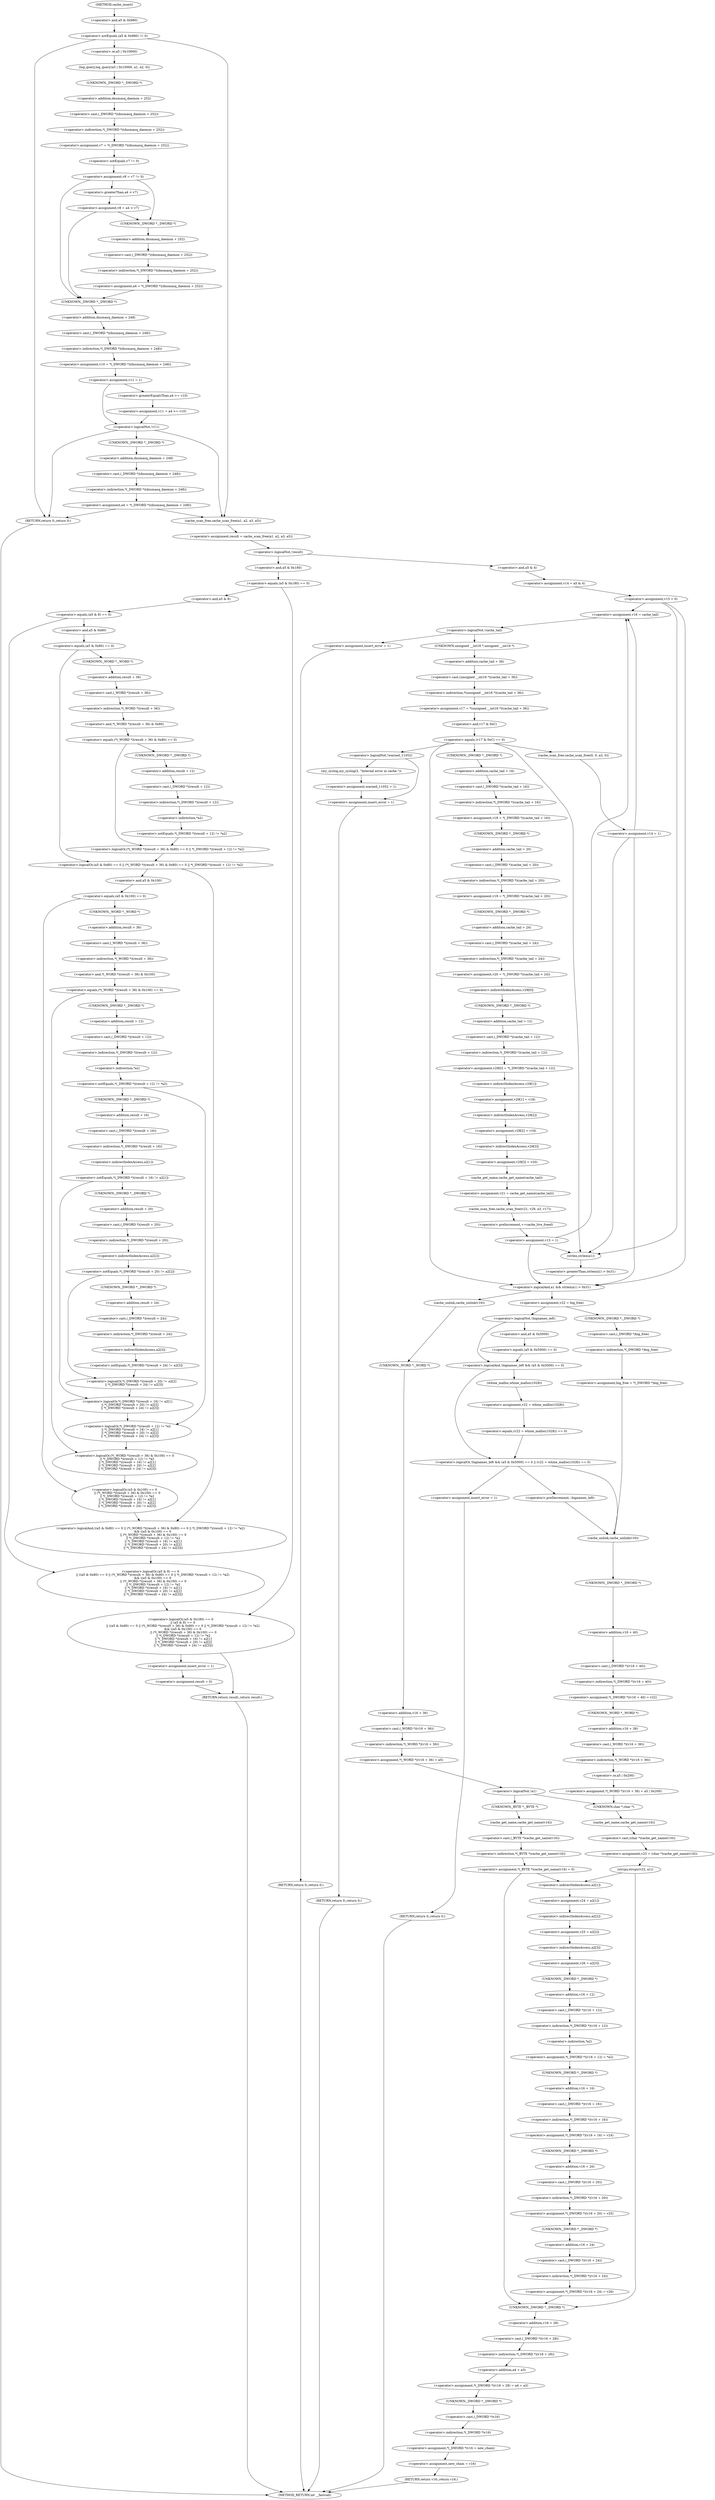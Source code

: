 digraph cache_insert {  
"1000147" [label = "(<operator>.notEquals,(a5 & 0x980) != 0)" ]
"1000148" [label = "(<operator>.and,a5 & 0x980)" ]
"1000153" [label = "(log_query,log_query(a5 | 0x10000, a1, a2, 0))" ]
"1000154" [label = "(<operator>.or,a5 | 0x10000)" ]
"1000160" [label = "(<operator>.assignment,v7 = *(_DWORD *)(dnsmasq_daemon + 252))" ]
"1000162" [label = "(<operator>.indirection,*(_DWORD *)(dnsmasq_daemon + 252))" ]
"1000163" [label = "(<operator>.cast,(_DWORD *)(dnsmasq_daemon + 252))" ]
"1000164" [label = "(UNKNOWN,_DWORD *,_DWORD *)" ]
"1000165" [label = "(<operator>.addition,dnsmasq_daemon + 252)" ]
"1000168" [label = "(<operator>.assignment,v8 = v7 != 0)" ]
"1000170" [label = "(<operator>.notEquals,v7 != 0)" ]
"1000175" [label = "(<operator>.assignment,v8 = a4 > v7)" ]
"1000177" [label = "(<operator>.greaterThan,a4 > v7)" ]
"1000182" [label = "(<operator>.assignment,a4 = *(_DWORD *)(dnsmasq_daemon + 252))" ]
"1000184" [label = "(<operator>.indirection,*(_DWORD *)(dnsmasq_daemon + 252))" ]
"1000185" [label = "(<operator>.cast,(_DWORD *)(dnsmasq_daemon + 252))" ]
"1000186" [label = "(UNKNOWN,_DWORD *,_DWORD *)" ]
"1000187" [label = "(<operator>.addition,dnsmasq_daemon + 252)" ]
"1000190" [label = "(<operator>.assignment,v10 = *(_DWORD *)(dnsmasq_daemon + 248))" ]
"1000192" [label = "(<operator>.indirection,*(_DWORD *)(dnsmasq_daemon + 248))" ]
"1000193" [label = "(<operator>.cast,(_DWORD *)(dnsmasq_daemon + 248))" ]
"1000194" [label = "(UNKNOWN,_DWORD *,_DWORD *)" ]
"1000195" [label = "(<operator>.addition,dnsmasq_daemon + 248)" ]
"1000198" [label = "(<operator>.assignment,v11 = 1)" ]
"1000203" [label = "(<operator>.assignment,v11 = a4 >= v10)" ]
"1000205" [label = "(<operator>.greaterEqualsThan,a4 >= v10)" ]
"1000209" [label = "(<operator>.logicalNot,!v11)" ]
"1000211" [label = "(<operator>.assignment,a4 = *(_DWORD *)(dnsmasq_daemon + 248))" ]
"1000213" [label = "(<operator>.indirection,*(_DWORD *)(dnsmasq_daemon + 248))" ]
"1000214" [label = "(<operator>.cast,(_DWORD *)(dnsmasq_daemon + 248))" ]
"1000215" [label = "(UNKNOWN,_DWORD *,_DWORD *)" ]
"1000216" [label = "(<operator>.addition,dnsmasq_daemon + 248)" ]
"1000221" [label = "(RETURN,return 0;,return 0;)" ]
"1000223" [label = "(<operator>.assignment,result = cache_scan_free(a1, a2, a3, a5))" ]
"1000225" [label = "(cache_scan_free,cache_scan_free(a1, a2, a3, a5))" ]
"1000231" [label = "(<operator>.logicalNot,!result)" ]
"1000234" [label = "(<operator>.assignment,v14 = a5 & 4)" ]
"1000236" [label = "(<operator>.and,a5 & 4)" ]
"1000239" [label = "(<operator>.assignment,v15 = 0)" ]
"1000245" [label = "(<operator>.assignment,v16 = cache_tail)" ]
"1000249" [label = "(<operator>.logicalNot,!cache_tail)" ]
"1000252" [label = "(<operator>.assignment,insert_error = 1)" ]
"1000255" [label = "(RETURN,return 0;,return 0;)" ]
"1000257" [label = "(<operator>.assignment,v17 = *(unsigned __int16 *)(cache_tail + 36))" ]
"1000259" [label = "(<operator>.indirection,*(unsigned __int16 *)(cache_tail + 36))" ]
"1000260" [label = "(<operator>.cast,(unsigned __int16 *)(cache_tail + 36))" ]
"1000261" [label = "(UNKNOWN,unsigned __int16 *,unsigned __int16 *)" ]
"1000262" [label = "(<operator>.addition,cache_tail + 36)" ]
"1000266" [label = "(<operator>.equals,(v17 & 0xC) == 0)" ]
"1000267" [label = "(<operator>.and,v17 & 0xC)" ]
"1000276" [label = "(<operator>.logicalNot,!warned_11052)" ]
"1000279" [label = "(my_syslog,my_syslog(3, \"Internal error in cache.\"))" ]
"1000282" [label = "(<operator>.assignment,warned_11052 = 1)" ]
"1000285" [label = "(<operator>.assignment,insert_error = 1)" ]
"1000288" [label = "(RETURN,return 0;,return 0;)" ]
"1000293" [label = "(<operator>.assignment,v18 = *(_DWORD *)(cache_tail + 16))" ]
"1000295" [label = "(<operator>.indirection,*(_DWORD *)(cache_tail + 16))" ]
"1000296" [label = "(<operator>.cast,(_DWORD *)(cache_tail + 16))" ]
"1000297" [label = "(UNKNOWN,_DWORD *,_DWORD *)" ]
"1000298" [label = "(<operator>.addition,cache_tail + 16)" ]
"1000301" [label = "(<operator>.assignment,v19 = *(_DWORD *)(cache_tail + 20))" ]
"1000303" [label = "(<operator>.indirection,*(_DWORD *)(cache_tail + 20))" ]
"1000304" [label = "(<operator>.cast,(_DWORD *)(cache_tail + 20))" ]
"1000305" [label = "(UNKNOWN,_DWORD *,_DWORD *)" ]
"1000306" [label = "(<operator>.addition,cache_tail + 20)" ]
"1000309" [label = "(<operator>.assignment,v20 = *(_DWORD *)(cache_tail + 24))" ]
"1000311" [label = "(<operator>.indirection,*(_DWORD *)(cache_tail + 24))" ]
"1000312" [label = "(<operator>.cast,(_DWORD *)(cache_tail + 24))" ]
"1000313" [label = "(UNKNOWN,_DWORD *,_DWORD *)" ]
"1000314" [label = "(<operator>.addition,cache_tail + 24)" ]
"1000317" [label = "(<operator>.assignment,v29[0] = *(_DWORD *)(cache_tail + 12))" ]
"1000318" [label = "(<operator>.indirectIndexAccess,v29[0])" ]
"1000321" [label = "(<operator>.indirection,*(_DWORD *)(cache_tail + 12))" ]
"1000322" [label = "(<operator>.cast,(_DWORD *)(cache_tail + 12))" ]
"1000323" [label = "(UNKNOWN,_DWORD *,_DWORD *)" ]
"1000324" [label = "(<operator>.addition,cache_tail + 12)" ]
"1000327" [label = "(<operator>.assignment,v29[1] = v18)" ]
"1000328" [label = "(<operator>.indirectIndexAccess,v29[1])" ]
"1000332" [label = "(<operator>.assignment,v29[2] = v19)" ]
"1000333" [label = "(<operator>.indirectIndexAccess,v29[2])" ]
"1000337" [label = "(<operator>.assignment,v29[3] = v20)" ]
"1000338" [label = "(<operator>.indirectIndexAccess,v29[3])" ]
"1000342" [label = "(<operator>.assignment,v21 = cache_get_name(cache_tail))" ]
"1000344" [label = "(cache_get_name,cache_get_name(cache_tail))" ]
"1000346" [label = "(cache_scan_free,cache_scan_free(v21, v29, a3, v17))" ]
"1000351" [label = "(<operator>.preIncrement,++cache_live_freed)" ]
"1000353" [label = "(<operator>.assignment,v15 = 1)" ]
"1000358" [label = "(cache_scan_free,cache_scan_free(0, 0, a3, 0))" ]
"1000363" [label = "(<operator>.assignment,v14 = 1)" ]
"1000367" [label = "(<operator>.logicalAnd,a1 && strlen(a1) > 0x31)" ]
"1000369" [label = "(<operator>.greaterThan,strlen(a1) > 0x31)" ]
"1000370" [label = "(strlen,strlen(a1))" ]
"1000374" [label = "(<operator>.assignment,v22 = big_free)" ]
"1000380" [label = "(<operator>.assignment,big_free = *(_DWORD *)big_free)" ]
"1000382" [label = "(<operator>.indirection,*(_DWORD *)big_free)" ]
"1000383" [label = "(<operator>.cast,(_DWORD *)big_free)" ]
"1000384" [label = "(UNKNOWN,_DWORD *,_DWORD *)" ]
"1000389" [label = "(<operator>.logicalOr,!bignames_left && (a5 & 0x5000) == 0 || (v22 = whine_malloc(1028)) == 0)" ]
"1000390" [label = "(<operator>.logicalAnd,!bignames_left && (a5 & 0x5000) == 0)" ]
"1000391" [label = "(<operator>.logicalNot,!bignames_left)" ]
"1000393" [label = "(<operator>.equals,(a5 & 0x5000) == 0)" ]
"1000394" [label = "(<operator>.and,a5 & 0x5000)" ]
"1000398" [label = "(<operator>.equals,(v22 = whine_malloc(1028)) == 0)" ]
"1000399" [label = "(<operator>.assignment,v22 = whine_malloc(1028))" ]
"1000401" [label = "(whine_malloc,whine_malloc(1028))" ]
"1000405" [label = "(<operator>.assignment,insert_error = 1)" ]
"1000408" [label = "(RETURN,return 0;,return 0;)" ]
"1000412" [label = "(<operator>.preDecrement,--bignames_left)" ]
"1000414" [label = "(cache_unlink,cache_unlink(v16))" ]
"1000416" [label = "(<operator>.assignment,*(_DWORD *)(v16 + 40) = v22)" ]
"1000417" [label = "(<operator>.indirection,*(_DWORD *)(v16 + 40))" ]
"1000418" [label = "(<operator>.cast,(_DWORD *)(v16 + 40))" ]
"1000419" [label = "(UNKNOWN,_DWORD *,_DWORD *)" ]
"1000420" [label = "(<operator>.addition,v16 + 40)" ]
"1000424" [label = "(<operator>.assignment,*(_WORD *)(v16 + 36) = a5 | 0x200)" ]
"1000425" [label = "(<operator>.indirection,*(_WORD *)(v16 + 36))" ]
"1000426" [label = "(<operator>.cast,(_WORD *)(v16 + 36))" ]
"1000427" [label = "(UNKNOWN,_WORD *,_WORD *)" ]
"1000428" [label = "(<operator>.addition,v16 + 36)" ]
"1000431" [label = "(<operator>.or,a5 | 0x200)" ]
"1000436" [label = "(cache_unlink,cache_unlink(v16))" ]
"1000438" [label = "(<operator>.assignment,*(_WORD *)(v16 + 36) = a5)" ]
"1000439" [label = "(<operator>.indirection,*(_WORD *)(v16 + 36))" ]
"1000440" [label = "(<operator>.cast,(_WORD *)(v16 + 36))" ]
"1000441" [label = "(UNKNOWN,_WORD *,_WORD *)" ]
"1000442" [label = "(<operator>.addition,v16 + 36)" ]
"1000447" [label = "(<operator>.logicalNot,!a1)" ]
"1000450" [label = "(<operator>.assignment,*(_BYTE *)cache_get_name(v16) = 0)" ]
"1000451" [label = "(<operator>.indirection,*(_BYTE *)cache_get_name(v16))" ]
"1000452" [label = "(<operator>.cast,(_BYTE *)cache_get_name(v16))" ]
"1000453" [label = "(UNKNOWN,_BYTE *,_BYTE *)" ]
"1000454" [label = "(cache_get_name,cache_get_name(v16))" ]
"1000458" [label = "(<operator>.assignment,v23 = (char *)cache_get_name(v16))" ]
"1000460" [label = "(<operator>.cast,(char *)cache_get_name(v16))" ]
"1000461" [label = "(UNKNOWN,char *,char *)" ]
"1000462" [label = "(cache_get_name,cache_get_name(v16))" ]
"1000464" [label = "(strcpy,strcpy(v23, a1))" ]
"1000471" [label = "(<operator>.assignment,v24 = a2[1])" ]
"1000473" [label = "(<operator>.indirectIndexAccess,a2[1])" ]
"1000476" [label = "(<operator>.assignment,v25 = a2[2])" ]
"1000478" [label = "(<operator>.indirectIndexAccess,a2[2])" ]
"1000481" [label = "(<operator>.assignment,v26 = a2[3])" ]
"1000483" [label = "(<operator>.indirectIndexAccess,a2[3])" ]
"1000486" [label = "(<operator>.assignment,*(_DWORD *)(v16 + 12) = *a2)" ]
"1000487" [label = "(<operator>.indirection,*(_DWORD *)(v16 + 12))" ]
"1000488" [label = "(<operator>.cast,(_DWORD *)(v16 + 12))" ]
"1000489" [label = "(UNKNOWN,_DWORD *,_DWORD *)" ]
"1000490" [label = "(<operator>.addition,v16 + 12)" ]
"1000493" [label = "(<operator>.indirection,*a2)" ]
"1000495" [label = "(<operator>.assignment,*(_DWORD *)(v16 + 16) = v24)" ]
"1000496" [label = "(<operator>.indirection,*(_DWORD *)(v16 + 16))" ]
"1000497" [label = "(<operator>.cast,(_DWORD *)(v16 + 16))" ]
"1000498" [label = "(UNKNOWN,_DWORD *,_DWORD *)" ]
"1000499" [label = "(<operator>.addition,v16 + 16)" ]
"1000503" [label = "(<operator>.assignment,*(_DWORD *)(v16 + 20) = v25)" ]
"1000504" [label = "(<operator>.indirection,*(_DWORD *)(v16 + 20))" ]
"1000505" [label = "(<operator>.cast,(_DWORD *)(v16 + 20))" ]
"1000506" [label = "(UNKNOWN,_DWORD *,_DWORD *)" ]
"1000507" [label = "(<operator>.addition,v16 + 20)" ]
"1000511" [label = "(<operator>.assignment,*(_DWORD *)(v16 + 24) = v26)" ]
"1000512" [label = "(<operator>.indirection,*(_DWORD *)(v16 + 24))" ]
"1000513" [label = "(<operator>.cast,(_DWORD *)(v16 + 24))" ]
"1000514" [label = "(UNKNOWN,_DWORD *,_DWORD *)" ]
"1000515" [label = "(<operator>.addition,v16 + 24)" ]
"1000519" [label = "(<operator>.assignment,*(_DWORD *)(v16 + 28) = a4 + a3)" ]
"1000520" [label = "(<operator>.indirection,*(_DWORD *)(v16 + 28))" ]
"1000521" [label = "(<operator>.cast,(_DWORD *)(v16 + 28))" ]
"1000522" [label = "(UNKNOWN,_DWORD *,_DWORD *)" ]
"1000523" [label = "(<operator>.addition,v16 + 28)" ]
"1000526" [label = "(<operator>.addition,a4 + a3)" ]
"1000529" [label = "(<operator>.assignment,*(_DWORD *)v16 = new_chain)" ]
"1000530" [label = "(<operator>.indirection,*(_DWORD *)v16)" ]
"1000531" [label = "(<operator>.cast,(_DWORD *)v16)" ]
"1000532" [label = "(UNKNOWN,_DWORD *,_DWORD *)" ]
"1000535" [label = "(<operator>.assignment,new_chain = v16)" ]
"1000538" [label = "(RETURN,return v16;,return v16;)" ]
"1000541" [label = "(<operator>.logicalOr,(a5 & 0x180) == 0\n    || (a5 & 8) == 0\n    || ((a5 & 0x80) == 0 || (*(_WORD *)(result + 36) & 0x80) == 0 || *(_DWORD *)(result + 12) != *a2)\n    && ((a5 & 0x100) == 0\n     || (*(_WORD *)(result + 36) & 0x100) == 0\n     || *(_DWORD *)(result + 12) != *a2\n     || *(_DWORD *)(result + 16) != a2[1]\n     || *(_DWORD *)(result + 20) != a2[2]\n     || *(_DWORD *)(result + 24) != a2[3]))" ]
"1000542" [label = "(<operator>.equals,(a5 & 0x180) == 0)" ]
"1000543" [label = "(<operator>.and,a5 & 0x180)" ]
"1000547" [label = "(<operator>.logicalOr,(a5 & 8) == 0\n    || ((a5 & 0x80) == 0 || (*(_WORD *)(result + 36) & 0x80) == 0 || *(_DWORD *)(result + 12) != *a2)\n    && ((a5 & 0x100) == 0\n     || (*(_WORD *)(result + 36) & 0x100) == 0\n     || *(_DWORD *)(result + 12) != *a2\n     || *(_DWORD *)(result + 16) != a2[1]\n     || *(_DWORD *)(result + 20) != a2[2]\n     || *(_DWORD *)(result + 24) != a2[3]))" ]
"1000548" [label = "(<operator>.equals,(a5 & 8) == 0)" ]
"1000549" [label = "(<operator>.and,a5 & 8)" ]
"1000553" [label = "(<operator>.logicalAnd,((a5 & 0x80) == 0 || (*(_WORD *)(result + 36) & 0x80) == 0 || *(_DWORD *)(result + 12) != *a2)\n    && ((a5 & 0x100) == 0\n     || (*(_WORD *)(result + 36) & 0x100) == 0\n     || *(_DWORD *)(result + 12) != *a2\n     || *(_DWORD *)(result + 16) != a2[1]\n     || *(_DWORD *)(result + 20) != a2[2]\n     || *(_DWORD *)(result + 24) != a2[3]))" ]
"1000554" [label = "(<operator>.logicalOr,(a5 & 0x80) == 0 || (*(_WORD *)(result + 36) & 0x80) == 0 || *(_DWORD *)(result + 12) != *a2)" ]
"1000555" [label = "(<operator>.equals,(a5 & 0x80) == 0)" ]
"1000556" [label = "(<operator>.and,a5 & 0x80)" ]
"1000560" [label = "(<operator>.logicalOr,(*(_WORD *)(result + 36) & 0x80) == 0 || *(_DWORD *)(result + 12) != *a2)" ]
"1000561" [label = "(<operator>.equals,(*(_WORD *)(result + 36) & 0x80) == 0)" ]
"1000562" [label = "(<operator>.and,*(_WORD *)(result + 36) & 0x80)" ]
"1000563" [label = "(<operator>.indirection,*(_WORD *)(result + 36))" ]
"1000564" [label = "(<operator>.cast,(_WORD *)(result + 36))" ]
"1000565" [label = "(UNKNOWN,_WORD *,_WORD *)" ]
"1000566" [label = "(<operator>.addition,result + 36)" ]
"1000571" [label = "(<operator>.notEquals,*(_DWORD *)(result + 12) != *a2)" ]
"1000572" [label = "(<operator>.indirection,*(_DWORD *)(result + 12))" ]
"1000573" [label = "(<operator>.cast,(_DWORD *)(result + 12))" ]
"1000574" [label = "(UNKNOWN,_DWORD *,_DWORD *)" ]
"1000575" [label = "(<operator>.addition,result + 12)" ]
"1000578" [label = "(<operator>.indirection,*a2)" ]
"1000580" [label = "(<operator>.logicalOr,(a5 & 0x100) == 0\n     || (*(_WORD *)(result + 36) & 0x100) == 0\n     || *(_DWORD *)(result + 12) != *a2\n     || *(_DWORD *)(result + 16) != a2[1]\n     || *(_DWORD *)(result + 20) != a2[2]\n     || *(_DWORD *)(result + 24) != a2[3])" ]
"1000581" [label = "(<operator>.equals,(a5 & 0x100) == 0)" ]
"1000582" [label = "(<operator>.and,a5 & 0x100)" ]
"1000586" [label = "(<operator>.logicalOr,(*(_WORD *)(result + 36) & 0x100) == 0\n     || *(_DWORD *)(result + 12) != *a2\n     || *(_DWORD *)(result + 16) != a2[1]\n     || *(_DWORD *)(result + 20) != a2[2]\n     || *(_DWORD *)(result + 24) != a2[3])" ]
"1000587" [label = "(<operator>.equals,(*(_WORD *)(result + 36) & 0x100) == 0)" ]
"1000588" [label = "(<operator>.and,*(_WORD *)(result + 36) & 0x100)" ]
"1000589" [label = "(<operator>.indirection,*(_WORD *)(result + 36))" ]
"1000590" [label = "(<operator>.cast,(_WORD *)(result + 36))" ]
"1000591" [label = "(UNKNOWN,_WORD *,_WORD *)" ]
"1000592" [label = "(<operator>.addition,result + 36)" ]
"1000597" [label = "(<operator>.logicalOr,*(_DWORD *)(result + 12) != *a2\n     || *(_DWORD *)(result + 16) != a2[1]\n     || *(_DWORD *)(result + 20) != a2[2]\n     || *(_DWORD *)(result + 24) != a2[3])" ]
"1000598" [label = "(<operator>.notEquals,*(_DWORD *)(result + 12) != *a2)" ]
"1000599" [label = "(<operator>.indirection,*(_DWORD *)(result + 12))" ]
"1000600" [label = "(<operator>.cast,(_DWORD *)(result + 12))" ]
"1000601" [label = "(UNKNOWN,_DWORD *,_DWORD *)" ]
"1000602" [label = "(<operator>.addition,result + 12)" ]
"1000605" [label = "(<operator>.indirection,*a2)" ]
"1000607" [label = "(<operator>.logicalOr,*(_DWORD *)(result + 16) != a2[1]\n     || *(_DWORD *)(result + 20) != a2[2]\n     || *(_DWORD *)(result + 24) != a2[3])" ]
"1000608" [label = "(<operator>.notEquals,*(_DWORD *)(result + 16) != a2[1])" ]
"1000609" [label = "(<operator>.indirection,*(_DWORD *)(result + 16))" ]
"1000610" [label = "(<operator>.cast,(_DWORD *)(result + 16))" ]
"1000611" [label = "(UNKNOWN,_DWORD *,_DWORD *)" ]
"1000612" [label = "(<operator>.addition,result + 16)" ]
"1000615" [label = "(<operator>.indirectIndexAccess,a2[1])" ]
"1000618" [label = "(<operator>.logicalOr,*(_DWORD *)(result + 20) != a2[2]\n     || *(_DWORD *)(result + 24) != a2[3])" ]
"1000619" [label = "(<operator>.notEquals,*(_DWORD *)(result + 20) != a2[2])" ]
"1000620" [label = "(<operator>.indirection,*(_DWORD *)(result + 20))" ]
"1000621" [label = "(<operator>.cast,(_DWORD *)(result + 20))" ]
"1000622" [label = "(UNKNOWN,_DWORD *,_DWORD *)" ]
"1000623" [label = "(<operator>.addition,result + 20)" ]
"1000626" [label = "(<operator>.indirectIndexAccess,a2[2])" ]
"1000629" [label = "(<operator>.notEquals,*(_DWORD *)(result + 24) != a2[3])" ]
"1000630" [label = "(<operator>.indirection,*(_DWORD *)(result + 24))" ]
"1000631" [label = "(<operator>.cast,(_DWORD *)(result + 24))" ]
"1000632" [label = "(UNKNOWN,_DWORD *,_DWORD *)" ]
"1000633" [label = "(<operator>.addition,result + 24)" ]
"1000636" [label = "(<operator>.indirectIndexAccess,a2[3])" ]
"1000640" [label = "(<operator>.assignment,insert_error = 1)" ]
"1000643" [label = "(<operator>.assignment,result = 0)" ]
"1000646" [label = "(RETURN,return result;,return result;)" ]
"1000120" [label = "(METHOD,cache_insert)" ]
"1000648" [label = "(METHOD_RETURN,int __fastcall)" ]
  "1000147" -> "1000154" 
  "1000147" -> "1000221" 
  "1000147" -> "1000225" 
  "1000148" -> "1000147" 
  "1000153" -> "1000164" 
  "1000154" -> "1000153" 
  "1000160" -> "1000170" 
  "1000162" -> "1000160" 
  "1000163" -> "1000162" 
  "1000164" -> "1000165" 
  "1000165" -> "1000163" 
  "1000168" -> "1000177" 
  "1000168" -> "1000186" 
  "1000168" -> "1000194" 
  "1000170" -> "1000168" 
  "1000175" -> "1000186" 
  "1000175" -> "1000194" 
  "1000177" -> "1000175" 
  "1000182" -> "1000194" 
  "1000184" -> "1000182" 
  "1000185" -> "1000184" 
  "1000186" -> "1000187" 
  "1000187" -> "1000185" 
  "1000190" -> "1000198" 
  "1000192" -> "1000190" 
  "1000193" -> "1000192" 
  "1000194" -> "1000195" 
  "1000195" -> "1000193" 
  "1000198" -> "1000205" 
  "1000198" -> "1000209" 
  "1000203" -> "1000209" 
  "1000205" -> "1000203" 
  "1000209" -> "1000215" 
  "1000209" -> "1000221" 
  "1000209" -> "1000225" 
  "1000211" -> "1000221" 
  "1000211" -> "1000225" 
  "1000213" -> "1000211" 
  "1000214" -> "1000213" 
  "1000215" -> "1000216" 
  "1000216" -> "1000214" 
  "1000221" -> "1000648" 
  "1000223" -> "1000231" 
  "1000225" -> "1000223" 
  "1000231" -> "1000236" 
  "1000231" -> "1000543" 
  "1000234" -> "1000239" 
  "1000236" -> "1000234" 
  "1000239" -> "1000245" 
  "1000239" -> "1000367" 
  "1000239" -> "1000370" 
  "1000245" -> "1000249" 
  "1000249" -> "1000252" 
  "1000249" -> "1000261" 
  "1000252" -> "1000255" 
  "1000255" -> "1000648" 
  "1000257" -> "1000267" 
  "1000259" -> "1000257" 
  "1000260" -> "1000259" 
  "1000261" -> "1000262" 
  "1000262" -> "1000260" 
  "1000266" -> "1000367" 
  "1000266" -> "1000370" 
  "1000266" -> "1000276" 
  "1000266" -> "1000297" 
  "1000266" -> "1000358" 
  "1000267" -> "1000266" 
  "1000276" -> "1000279" 
  "1000276" -> "1000285" 
  "1000279" -> "1000282" 
  "1000282" -> "1000285" 
  "1000285" -> "1000288" 
  "1000288" -> "1000648" 
  "1000293" -> "1000305" 
  "1000295" -> "1000293" 
  "1000296" -> "1000295" 
  "1000297" -> "1000298" 
  "1000298" -> "1000296" 
  "1000301" -> "1000313" 
  "1000303" -> "1000301" 
  "1000304" -> "1000303" 
  "1000305" -> "1000306" 
  "1000306" -> "1000304" 
  "1000309" -> "1000318" 
  "1000311" -> "1000309" 
  "1000312" -> "1000311" 
  "1000313" -> "1000314" 
  "1000314" -> "1000312" 
  "1000317" -> "1000328" 
  "1000318" -> "1000323" 
  "1000321" -> "1000317" 
  "1000322" -> "1000321" 
  "1000323" -> "1000324" 
  "1000324" -> "1000322" 
  "1000327" -> "1000333" 
  "1000328" -> "1000327" 
  "1000332" -> "1000338" 
  "1000333" -> "1000332" 
  "1000337" -> "1000344" 
  "1000338" -> "1000337" 
  "1000342" -> "1000346" 
  "1000344" -> "1000342" 
  "1000346" -> "1000351" 
  "1000351" -> "1000353" 
  "1000353" -> "1000245" 
  "1000353" -> "1000367" 
  "1000353" -> "1000370" 
  "1000358" -> "1000363" 
  "1000363" -> "1000245" 
  "1000363" -> "1000367" 
  "1000363" -> "1000370" 
  "1000367" -> "1000374" 
  "1000367" -> "1000436" 
  "1000369" -> "1000367" 
  "1000370" -> "1000369" 
  "1000374" -> "1000384" 
  "1000374" -> "1000391" 
  "1000380" -> "1000414" 
  "1000382" -> "1000380" 
  "1000383" -> "1000382" 
  "1000384" -> "1000383" 
  "1000389" -> "1000405" 
  "1000389" -> "1000412" 
  "1000389" -> "1000414" 
  "1000390" -> "1000389" 
  "1000390" -> "1000401" 
  "1000391" -> "1000390" 
  "1000391" -> "1000394" 
  "1000393" -> "1000390" 
  "1000394" -> "1000393" 
  "1000398" -> "1000389" 
  "1000399" -> "1000398" 
  "1000401" -> "1000399" 
  "1000405" -> "1000408" 
  "1000408" -> "1000648" 
  "1000412" -> "1000414" 
  "1000414" -> "1000419" 
  "1000416" -> "1000427" 
  "1000417" -> "1000416" 
  "1000418" -> "1000417" 
  "1000419" -> "1000420" 
  "1000420" -> "1000418" 
  "1000424" -> "1000461" 
  "1000425" -> "1000431" 
  "1000426" -> "1000425" 
  "1000427" -> "1000428" 
  "1000428" -> "1000426" 
  "1000431" -> "1000424" 
  "1000436" -> "1000441" 
  "1000438" -> "1000447" 
  "1000439" -> "1000438" 
  "1000440" -> "1000439" 
  "1000441" -> "1000442" 
  "1000442" -> "1000440" 
  "1000447" -> "1000453" 
  "1000447" -> "1000461" 
  "1000450" -> "1000522" 
  "1000450" -> "1000473" 
  "1000451" -> "1000450" 
  "1000452" -> "1000451" 
  "1000453" -> "1000454" 
  "1000454" -> "1000452" 
  "1000458" -> "1000464" 
  "1000460" -> "1000458" 
  "1000461" -> "1000462" 
  "1000462" -> "1000460" 
  "1000464" -> "1000522" 
  "1000464" -> "1000473" 
  "1000471" -> "1000478" 
  "1000473" -> "1000471" 
  "1000476" -> "1000483" 
  "1000478" -> "1000476" 
  "1000481" -> "1000489" 
  "1000483" -> "1000481" 
  "1000486" -> "1000498" 
  "1000487" -> "1000493" 
  "1000488" -> "1000487" 
  "1000489" -> "1000490" 
  "1000490" -> "1000488" 
  "1000493" -> "1000486" 
  "1000495" -> "1000506" 
  "1000496" -> "1000495" 
  "1000497" -> "1000496" 
  "1000498" -> "1000499" 
  "1000499" -> "1000497" 
  "1000503" -> "1000514" 
  "1000504" -> "1000503" 
  "1000505" -> "1000504" 
  "1000506" -> "1000507" 
  "1000507" -> "1000505" 
  "1000511" -> "1000522" 
  "1000512" -> "1000511" 
  "1000513" -> "1000512" 
  "1000514" -> "1000515" 
  "1000515" -> "1000513" 
  "1000519" -> "1000532" 
  "1000520" -> "1000526" 
  "1000521" -> "1000520" 
  "1000522" -> "1000523" 
  "1000523" -> "1000521" 
  "1000526" -> "1000519" 
  "1000529" -> "1000535" 
  "1000530" -> "1000529" 
  "1000531" -> "1000530" 
  "1000532" -> "1000531" 
  "1000535" -> "1000538" 
  "1000538" -> "1000648" 
  "1000541" -> "1000640" 
  "1000541" -> "1000646" 
  "1000542" -> "1000541" 
  "1000542" -> "1000549" 
  "1000543" -> "1000542" 
  "1000547" -> "1000541" 
  "1000548" -> "1000547" 
  "1000548" -> "1000556" 
  "1000549" -> "1000548" 
  "1000553" -> "1000547" 
  "1000554" -> "1000553" 
  "1000554" -> "1000582" 
  "1000555" -> "1000565" 
  "1000555" -> "1000554" 
  "1000556" -> "1000555" 
  "1000560" -> "1000554" 
  "1000561" -> "1000574" 
  "1000561" -> "1000560" 
  "1000562" -> "1000561" 
  "1000563" -> "1000562" 
  "1000564" -> "1000563" 
  "1000565" -> "1000566" 
  "1000566" -> "1000564" 
  "1000571" -> "1000560" 
  "1000572" -> "1000578" 
  "1000573" -> "1000572" 
  "1000574" -> "1000575" 
  "1000575" -> "1000573" 
  "1000578" -> "1000571" 
  "1000580" -> "1000553" 
  "1000581" -> "1000591" 
  "1000581" -> "1000580" 
  "1000582" -> "1000581" 
  "1000586" -> "1000580" 
  "1000587" -> "1000601" 
  "1000587" -> "1000586" 
  "1000588" -> "1000587" 
  "1000589" -> "1000588" 
  "1000590" -> "1000589" 
  "1000591" -> "1000592" 
  "1000592" -> "1000590" 
  "1000597" -> "1000586" 
  "1000598" -> "1000611" 
  "1000598" -> "1000597" 
  "1000599" -> "1000605" 
  "1000600" -> "1000599" 
  "1000601" -> "1000602" 
  "1000602" -> "1000600" 
  "1000605" -> "1000598" 
  "1000607" -> "1000597" 
  "1000608" -> "1000622" 
  "1000608" -> "1000607" 
  "1000609" -> "1000615" 
  "1000610" -> "1000609" 
  "1000611" -> "1000612" 
  "1000612" -> "1000610" 
  "1000615" -> "1000608" 
  "1000618" -> "1000607" 
  "1000619" -> "1000632" 
  "1000619" -> "1000618" 
  "1000620" -> "1000626" 
  "1000621" -> "1000620" 
  "1000622" -> "1000623" 
  "1000623" -> "1000621" 
  "1000626" -> "1000619" 
  "1000629" -> "1000618" 
  "1000630" -> "1000636" 
  "1000631" -> "1000630" 
  "1000632" -> "1000633" 
  "1000633" -> "1000631" 
  "1000636" -> "1000629" 
  "1000640" -> "1000643" 
  "1000643" -> "1000646" 
  "1000646" -> "1000648" 
  "1000120" -> "1000148" 
}
